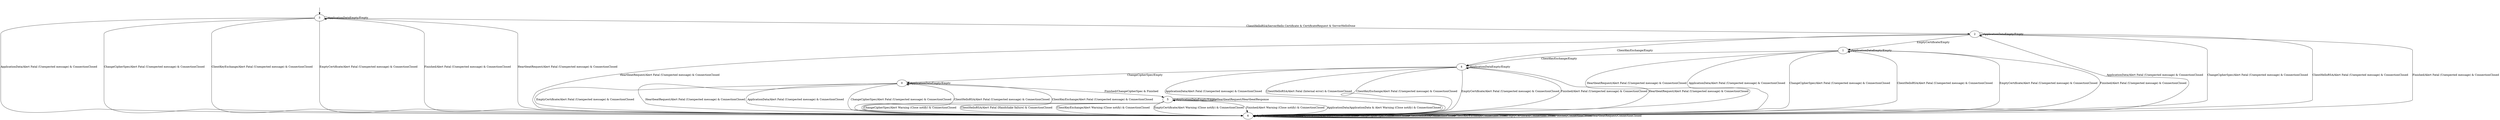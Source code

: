 digraph {
3
0
1
2
4
5
6
3 -> 6 [label="ApplicationData/Alert Fatal (Unexpected message) & ConnectionClosed"]
3 -> 3 [label="ApplicationDataEmpty/Empty"]
3 -> 6 [label="ChangeCipherSpec/Alert Fatal (Unexpected message) & ConnectionClosed"]
3 -> 2 [label="ClientHelloRSA/ServerHello Certificate & CertificateRequest & ServerHelloDone"]
3 -> 6 [label="ClientKeyExchange/Alert Fatal (Unexpected message) & ConnectionClosed"]
3 -> 6 [label="EmptyCertificate/Alert Fatal (Unexpected message) & ConnectionClosed"]
3 -> 6 [label="Finished/Alert Fatal (Unexpected message) & ConnectionClosed"]
3 -> 6 [label="HeartbeatRequest/Alert Fatal (Unexpected message) & ConnectionClosed"]
0 -> 6 [label="ApplicationData/Alert Fatal (Unexpected message) & ConnectionClosed"]
0 -> 0 [label="ApplicationDataEmpty/Empty"]
0 -> 6 [label="ChangeCipherSpec/Alert Fatal (Unexpected message) & ConnectionClosed"]
0 -> 6 [label="ClientHelloRSA/Alert Fatal (Unexpected message) & ConnectionClosed"]
0 -> 6 [label="ClientKeyExchange/Alert Fatal (Unexpected message) & ConnectionClosed"]
0 -> 6 [label="EmptyCertificate/Alert Fatal (Unexpected message) & ConnectionClosed"]
0 -> 5 [label="Finished/ChangeCipherSpec & Finished"]
0 -> 6 [label="HeartbeatRequest/Alert Fatal (Unexpected message) & ConnectionClosed"]
1 -> 6 [label="ApplicationData/Alert Fatal (Unexpected message) & ConnectionClosed"]
1 -> 1 [label="ApplicationDataEmpty/Empty"]
1 -> 6 [label="ChangeCipherSpec/Alert Fatal (Unexpected message) & ConnectionClosed"]
1 -> 6 [label="ClientHelloRSA/Alert Fatal (Unexpected message) & ConnectionClosed"]
1 -> 4 [label="ClientKeyExchange/Empty"]
1 -> 6 [label="EmptyCertificate/Alert Fatal (Unexpected message) & ConnectionClosed"]
1 -> 6 [label="Finished/Alert Fatal (Unexpected message) & ConnectionClosed"]
1 -> 6 [label="HeartbeatRequest/Alert Fatal (Unexpected message) & ConnectionClosed"]
2 -> 6 [label="ApplicationData/Alert Fatal (Unexpected message) & ConnectionClosed"]
2 -> 2 [label="ApplicationDataEmpty/Empty"]
2 -> 6 [label="ChangeCipherSpec/Alert Fatal (Unexpected message) & ConnectionClosed"]
2 -> 6 [label="ClientHelloRSA/Alert Fatal (Unexpected message) & ConnectionClosed"]
2 -> 4 [label="ClientKeyExchange/Empty"]
2 -> 1 [label="EmptyCertificate/Empty"]
2 -> 6 [label="Finished/Alert Fatal (Unexpected message) & ConnectionClosed"]
2 -> 6 [label="HeartbeatRequest/Alert Fatal (Unexpected message) & ConnectionClosed"]
4 -> 6 [label="ApplicationData/Alert Fatal (Unexpected message) & ConnectionClosed"]
4 -> 4 [label="ApplicationDataEmpty/Empty"]
4 -> 0 [label="ChangeCipherSpec/Empty"]
4 -> 6 [label="ClientHelloRSA/Alert Fatal (Internal error) & ConnectionClosed"]
4 -> 6 [label="ClientKeyExchange/Alert Fatal (Unexpected message) & ConnectionClosed"]
4 -> 6 [label="EmptyCertificate/Alert Fatal (Unexpected message) & ConnectionClosed"]
4 -> 6 [label="Finished/Alert Fatal (Unexpected message) & ConnectionClosed"]
4 -> 6 [label="HeartbeatRequest/Alert Fatal (Unexpected message) & ConnectionClosed"]
5 -> 6 [label="ApplicationData/ApplicationData & Alert Warning (Close notify) & ConnectionClosed"]
5 -> 5 [label="ApplicationDataEmpty/Empty"]
5 -> 6 [label="ChangeCipherSpec/Alert Warning (Close notify) & ConnectionClosed"]
5 -> 6 [label="ClientHelloRSA/Alert Fatal (Handshake failure) & ConnectionClosed"]
5 -> 6 [label="ClientKeyExchange/Alert Warning (Close notify) & ConnectionClosed"]
5 -> 6 [label="EmptyCertificate/Alert Warning (Close notify) & ConnectionClosed"]
5 -> 6 [label="Finished/Alert Warning (Close notify) & ConnectionClosed"]
5 -> 5 [label="HeartbeatRequest/HeartbeatResponse"]
6 -> 6 [label="ApplicationData/ConnectionClosed"]
6 -> 6 [label="ApplicationDataEmpty/ConnectionClosed"]
6 -> 6 [label="ChangeCipherSpec/ConnectionClosed"]
6 -> 6 [label="ClientHelloRSA/ConnectionClosed"]
6 -> 6 [label="ClientKeyExchange/ConnectionClosed"]
6 -> 6 [label="EmptyCertificate/ConnectionClosed"]
6 -> 6 [label="Finished/ConnectionClosed"]
6 -> 6 [label="HeartbeatRequest/ConnectionClosed"]
__start0 [label="", shape=none];
__start0 -> 3  [label=""];
}
